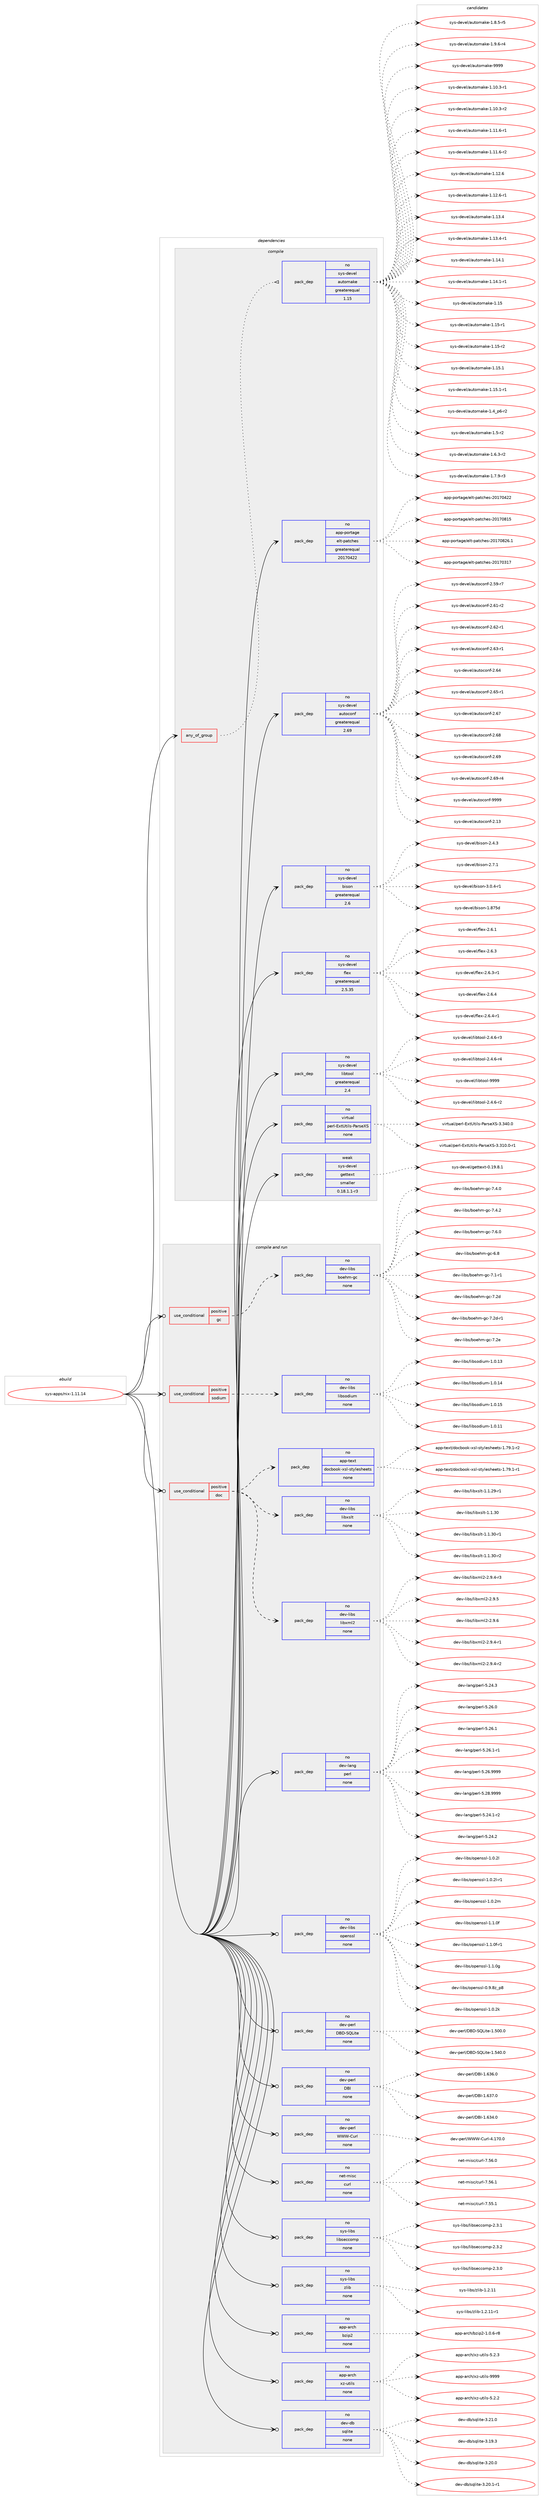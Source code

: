digraph prolog {

# *************
# Graph options
# *************

newrank=true;
concentrate=true;
compound=true;
graph [rankdir=LR,fontname=Helvetica,fontsize=10,ranksep=1.5];#, ranksep=2.5, nodesep=0.2];
edge  [arrowhead=vee];
node  [fontname=Helvetica,fontsize=10];

# **********
# The ebuild
# **********

subgraph cluster_leftcol {
color=gray;
rank=same;
label=<<i>ebuild</i>>;
id [label="sys-apps/nix-1.11.14", color=red, width=4, href="../sys-apps/nix-1.11.14.svg"];
}

# ****************
# The dependencies
# ****************

subgraph cluster_midcol {
color=gray;
label=<<i>dependencies</i>>;
subgraph cluster_compile {
fillcolor="#eeeeee";
style=filled;
label=<<i>compile</i>>;
subgraph any7864 {
dependency470628 [label=<<TABLE BORDER="0" CELLBORDER="1" CELLSPACING="0" CELLPADDING="4"><TR><TD CELLPADDING="10">any_of_group</TD></TR></TABLE>>, shape=none, color=red];subgraph pack349206 {
dependency470629 [label=<<TABLE BORDER="0" CELLBORDER="1" CELLSPACING="0" CELLPADDING="4" WIDTH="220"><TR><TD ROWSPAN="6" CELLPADDING="30">pack_dep</TD></TR><TR><TD WIDTH="110">no</TD></TR><TR><TD>sys-devel</TD></TR><TR><TD>automake</TD></TR><TR><TD>greaterequal</TD></TR><TR><TD>1.15</TD></TR></TABLE>>, shape=none, color=blue];
}
dependency470628:e -> dependency470629:w [weight=20,style="dotted",arrowhead="oinv"];
}
id:e -> dependency470628:w [weight=20,style="solid",arrowhead="vee"];
subgraph pack349207 {
dependency470630 [label=<<TABLE BORDER="0" CELLBORDER="1" CELLSPACING="0" CELLPADDING="4" WIDTH="220"><TR><TD ROWSPAN="6" CELLPADDING="30">pack_dep</TD></TR><TR><TD WIDTH="110">no</TD></TR><TR><TD>app-portage</TD></TR><TR><TD>elt-patches</TD></TR><TR><TD>greaterequal</TD></TR><TR><TD>20170422</TD></TR></TABLE>>, shape=none, color=blue];
}
id:e -> dependency470630:w [weight=20,style="solid",arrowhead="vee"];
subgraph pack349208 {
dependency470631 [label=<<TABLE BORDER="0" CELLBORDER="1" CELLSPACING="0" CELLPADDING="4" WIDTH="220"><TR><TD ROWSPAN="6" CELLPADDING="30">pack_dep</TD></TR><TR><TD WIDTH="110">no</TD></TR><TR><TD>sys-devel</TD></TR><TR><TD>autoconf</TD></TR><TR><TD>greaterequal</TD></TR><TR><TD>2.69</TD></TR></TABLE>>, shape=none, color=blue];
}
id:e -> dependency470631:w [weight=20,style="solid",arrowhead="vee"];
subgraph pack349209 {
dependency470632 [label=<<TABLE BORDER="0" CELLBORDER="1" CELLSPACING="0" CELLPADDING="4" WIDTH="220"><TR><TD ROWSPAN="6" CELLPADDING="30">pack_dep</TD></TR><TR><TD WIDTH="110">no</TD></TR><TR><TD>sys-devel</TD></TR><TR><TD>bison</TD></TR><TR><TD>greaterequal</TD></TR><TR><TD>2.6</TD></TR></TABLE>>, shape=none, color=blue];
}
id:e -> dependency470632:w [weight=20,style="solid",arrowhead="vee"];
subgraph pack349210 {
dependency470633 [label=<<TABLE BORDER="0" CELLBORDER="1" CELLSPACING="0" CELLPADDING="4" WIDTH="220"><TR><TD ROWSPAN="6" CELLPADDING="30">pack_dep</TD></TR><TR><TD WIDTH="110">no</TD></TR><TR><TD>sys-devel</TD></TR><TR><TD>flex</TD></TR><TR><TD>greaterequal</TD></TR><TR><TD>2.5.35</TD></TR></TABLE>>, shape=none, color=blue];
}
id:e -> dependency470633:w [weight=20,style="solid",arrowhead="vee"];
subgraph pack349211 {
dependency470634 [label=<<TABLE BORDER="0" CELLBORDER="1" CELLSPACING="0" CELLPADDING="4" WIDTH="220"><TR><TD ROWSPAN="6" CELLPADDING="30">pack_dep</TD></TR><TR><TD WIDTH="110">no</TD></TR><TR><TD>sys-devel</TD></TR><TR><TD>libtool</TD></TR><TR><TD>greaterequal</TD></TR><TR><TD>2.4</TD></TR></TABLE>>, shape=none, color=blue];
}
id:e -> dependency470634:w [weight=20,style="solid",arrowhead="vee"];
subgraph pack349212 {
dependency470635 [label=<<TABLE BORDER="0" CELLBORDER="1" CELLSPACING="0" CELLPADDING="4" WIDTH="220"><TR><TD ROWSPAN="6" CELLPADDING="30">pack_dep</TD></TR><TR><TD WIDTH="110">no</TD></TR><TR><TD>virtual</TD></TR><TR><TD>perl-ExtUtils-ParseXS</TD></TR><TR><TD>none</TD></TR><TR><TD></TD></TR></TABLE>>, shape=none, color=blue];
}
id:e -> dependency470635:w [weight=20,style="solid",arrowhead="vee"];
subgraph pack349213 {
dependency470636 [label=<<TABLE BORDER="0" CELLBORDER="1" CELLSPACING="0" CELLPADDING="4" WIDTH="220"><TR><TD ROWSPAN="6" CELLPADDING="30">pack_dep</TD></TR><TR><TD WIDTH="110">weak</TD></TR><TR><TD>sys-devel</TD></TR><TR><TD>gettext</TD></TR><TR><TD>smaller</TD></TR><TR><TD>0.18.1.1-r3</TD></TR></TABLE>>, shape=none, color=blue];
}
id:e -> dependency470636:w [weight=20,style="solid",arrowhead="vee"];
}
subgraph cluster_compileandrun {
fillcolor="#eeeeee";
style=filled;
label=<<i>compile and run</i>>;
subgraph cond113303 {
dependency470637 [label=<<TABLE BORDER="0" CELLBORDER="1" CELLSPACING="0" CELLPADDING="4"><TR><TD ROWSPAN="3" CELLPADDING="10">use_conditional</TD></TR><TR><TD>positive</TD></TR><TR><TD>doc</TD></TR></TABLE>>, shape=none, color=red];
subgraph pack349214 {
dependency470638 [label=<<TABLE BORDER="0" CELLBORDER="1" CELLSPACING="0" CELLPADDING="4" WIDTH="220"><TR><TD ROWSPAN="6" CELLPADDING="30">pack_dep</TD></TR><TR><TD WIDTH="110">no</TD></TR><TR><TD>dev-libs</TD></TR><TR><TD>libxml2</TD></TR><TR><TD>none</TD></TR><TR><TD></TD></TR></TABLE>>, shape=none, color=blue];
}
dependency470637:e -> dependency470638:w [weight=20,style="dashed",arrowhead="vee"];
subgraph pack349215 {
dependency470639 [label=<<TABLE BORDER="0" CELLBORDER="1" CELLSPACING="0" CELLPADDING="4" WIDTH="220"><TR><TD ROWSPAN="6" CELLPADDING="30">pack_dep</TD></TR><TR><TD WIDTH="110">no</TD></TR><TR><TD>dev-libs</TD></TR><TR><TD>libxslt</TD></TR><TR><TD>none</TD></TR><TR><TD></TD></TR></TABLE>>, shape=none, color=blue];
}
dependency470637:e -> dependency470639:w [weight=20,style="dashed",arrowhead="vee"];
subgraph pack349216 {
dependency470640 [label=<<TABLE BORDER="0" CELLBORDER="1" CELLSPACING="0" CELLPADDING="4" WIDTH="220"><TR><TD ROWSPAN="6" CELLPADDING="30">pack_dep</TD></TR><TR><TD WIDTH="110">no</TD></TR><TR><TD>app-text</TD></TR><TR><TD>docbook-xsl-stylesheets</TD></TR><TR><TD>none</TD></TR><TR><TD></TD></TR></TABLE>>, shape=none, color=blue];
}
dependency470637:e -> dependency470640:w [weight=20,style="dashed",arrowhead="vee"];
}
id:e -> dependency470637:w [weight=20,style="solid",arrowhead="odotvee"];
subgraph cond113304 {
dependency470641 [label=<<TABLE BORDER="0" CELLBORDER="1" CELLSPACING="0" CELLPADDING="4"><TR><TD ROWSPAN="3" CELLPADDING="10">use_conditional</TD></TR><TR><TD>positive</TD></TR><TR><TD>gc</TD></TR></TABLE>>, shape=none, color=red];
subgraph pack349217 {
dependency470642 [label=<<TABLE BORDER="0" CELLBORDER="1" CELLSPACING="0" CELLPADDING="4" WIDTH="220"><TR><TD ROWSPAN="6" CELLPADDING="30">pack_dep</TD></TR><TR><TD WIDTH="110">no</TD></TR><TR><TD>dev-libs</TD></TR><TR><TD>boehm-gc</TD></TR><TR><TD>none</TD></TR><TR><TD></TD></TR></TABLE>>, shape=none, color=blue];
}
dependency470641:e -> dependency470642:w [weight=20,style="dashed",arrowhead="vee"];
}
id:e -> dependency470641:w [weight=20,style="solid",arrowhead="odotvee"];
subgraph cond113305 {
dependency470643 [label=<<TABLE BORDER="0" CELLBORDER="1" CELLSPACING="0" CELLPADDING="4"><TR><TD ROWSPAN="3" CELLPADDING="10">use_conditional</TD></TR><TR><TD>positive</TD></TR><TR><TD>sodium</TD></TR></TABLE>>, shape=none, color=red];
subgraph pack349218 {
dependency470644 [label=<<TABLE BORDER="0" CELLBORDER="1" CELLSPACING="0" CELLPADDING="4" WIDTH="220"><TR><TD ROWSPAN="6" CELLPADDING="30">pack_dep</TD></TR><TR><TD WIDTH="110">no</TD></TR><TR><TD>dev-libs</TD></TR><TR><TD>libsodium</TD></TR><TR><TD>none</TD></TR><TR><TD></TD></TR></TABLE>>, shape=none, color=blue];
}
dependency470643:e -> dependency470644:w [weight=20,style="dashed",arrowhead="vee"];
}
id:e -> dependency470643:w [weight=20,style="solid",arrowhead="odotvee"];
subgraph pack349219 {
dependency470645 [label=<<TABLE BORDER="0" CELLBORDER="1" CELLSPACING="0" CELLPADDING="4" WIDTH="220"><TR><TD ROWSPAN="6" CELLPADDING="30">pack_dep</TD></TR><TR><TD WIDTH="110">no</TD></TR><TR><TD>app-arch</TD></TR><TR><TD>bzip2</TD></TR><TR><TD>none</TD></TR><TR><TD></TD></TR></TABLE>>, shape=none, color=blue];
}
id:e -> dependency470645:w [weight=20,style="solid",arrowhead="odotvee"];
subgraph pack349220 {
dependency470646 [label=<<TABLE BORDER="0" CELLBORDER="1" CELLSPACING="0" CELLPADDING="4" WIDTH="220"><TR><TD ROWSPAN="6" CELLPADDING="30">pack_dep</TD></TR><TR><TD WIDTH="110">no</TD></TR><TR><TD>app-arch</TD></TR><TR><TD>xz-utils</TD></TR><TR><TD>none</TD></TR><TR><TD></TD></TR></TABLE>>, shape=none, color=blue];
}
id:e -> dependency470646:w [weight=20,style="solid",arrowhead="odotvee"];
subgraph pack349221 {
dependency470647 [label=<<TABLE BORDER="0" CELLBORDER="1" CELLSPACING="0" CELLPADDING="4" WIDTH="220"><TR><TD ROWSPAN="6" CELLPADDING="30">pack_dep</TD></TR><TR><TD WIDTH="110">no</TD></TR><TR><TD>dev-db</TD></TR><TR><TD>sqlite</TD></TR><TR><TD>none</TD></TR><TR><TD></TD></TR></TABLE>>, shape=none, color=blue];
}
id:e -> dependency470647:w [weight=20,style="solid",arrowhead="odotvee"];
subgraph pack349222 {
dependency470648 [label=<<TABLE BORDER="0" CELLBORDER="1" CELLSPACING="0" CELLPADDING="4" WIDTH="220"><TR><TD ROWSPAN="6" CELLPADDING="30">pack_dep</TD></TR><TR><TD WIDTH="110">no</TD></TR><TR><TD>dev-lang</TD></TR><TR><TD>perl</TD></TR><TR><TD>none</TD></TR><TR><TD></TD></TR></TABLE>>, shape=none, color=blue];
}
id:e -> dependency470648:w [weight=20,style="solid",arrowhead="odotvee"];
subgraph pack349223 {
dependency470649 [label=<<TABLE BORDER="0" CELLBORDER="1" CELLSPACING="0" CELLPADDING="4" WIDTH="220"><TR><TD ROWSPAN="6" CELLPADDING="30">pack_dep</TD></TR><TR><TD WIDTH="110">no</TD></TR><TR><TD>dev-libs</TD></TR><TR><TD>openssl</TD></TR><TR><TD>none</TD></TR><TR><TD></TD></TR></TABLE>>, shape=none, color=blue];
}
id:e -> dependency470649:w [weight=20,style="solid",arrowhead="odotvee"];
subgraph pack349224 {
dependency470650 [label=<<TABLE BORDER="0" CELLBORDER="1" CELLSPACING="0" CELLPADDING="4" WIDTH="220"><TR><TD ROWSPAN="6" CELLPADDING="30">pack_dep</TD></TR><TR><TD WIDTH="110">no</TD></TR><TR><TD>dev-perl</TD></TR><TR><TD>DBD-SQLite</TD></TR><TR><TD>none</TD></TR><TR><TD></TD></TR></TABLE>>, shape=none, color=blue];
}
id:e -> dependency470650:w [weight=20,style="solid",arrowhead="odotvee"];
subgraph pack349225 {
dependency470651 [label=<<TABLE BORDER="0" CELLBORDER="1" CELLSPACING="0" CELLPADDING="4" WIDTH="220"><TR><TD ROWSPAN="6" CELLPADDING="30">pack_dep</TD></TR><TR><TD WIDTH="110">no</TD></TR><TR><TD>dev-perl</TD></TR><TR><TD>DBI</TD></TR><TR><TD>none</TD></TR><TR><TD></TD></TR></TABLE>>, shape=none, color=blue];
}
id:e -> dependency470651:w [weight=20,style="solid",arrowhead="odotvee"];
subgraph pack349226 {
dependency470652 [label=<<TABLE BORDER="0" CELLBORDER="1" CELLSPACING="0" CELLPADDING="4" WIDTH="220"><TR><TD ROWSPAN="6" CELLPADDING="30">pack_dep</TD></TR><TR><TD WIDTH="110">no</TD></TR><TR><TD>dev-perl</TD></TR><TR><TD>WWW-Curl</TD></TR><TR><TD>none</TD></TR><TR><TD></TD></TR></TABLE>>, shape=none, color=blue];
}
id:e -> dependency470652:w [weight=20,style="solid",arrowhead="odotvee"];
subgraph pack349227 {
dependency470653 [label=<<TABLE BORDER="0" CELLBORDER="1" CELLSPACING="0" CELLPADDING="4" WIDTH="220"><TR><TD ROWSPAN="6" CELLPADDING="30">pack_dep</TD></TR><TR><TD WIDTH="110">no</TD></TR><TR><TD>net-misc</TD></TR><TR><TD>curl</TD></TR><TR><TD>none</TD></TR><TR><TD></TD></TR></TABLE>>, shape=none, color=blue];
}
id:e -> dependency470653:w [weight=20,style="solid",arrowhead="odotvee"];
subgraph pack349228 {
dependency470654 [label=<<TABLE BORDER="0" CELLBORDER="1" CELLSPACING="0" CELLPADDING="4" WIDTH="220"><TR><TD ROWSPAN="6" CELLPADDING="30">pack_dep</TD></TR><TR><TD WIDTH="110">no</TD></TR><TR><TD>sys-libs</TD></TR><TR><TD>libseccomp</TD></TR><TR><TD>none</TD></TR><TR><TD></TD></TR></TABLE>>, shape=none, color=blue];
}
id:e -> dependency470654:w [weight=20,style="solid",arrowhead="odotvee"];
subgraph pack349229 {
dependency470655 [label=<<TABLE BORDER="0" CELLBORDER="1" CELLSPACING="0" CELLPADDING="4" WIDTH="220"><TR><TD ROWSPAN="6" CELLPADDING="30">pack_dep</TD></TR><TR><TD WIDTH="110">no</TD></TR><TR><TD>sys-libs</TD></TR><TR><TD>zlib</TD></TR><TR><TD>none</TD></TR><TR><TD></TD></TR></TABLE>>, shape=none, color=blue];
}
id:e -> dependency470655:w [weight=20,style="solid",arrowhead="odotvee"];
}
subgraph cluster_run {
fillcolor="#eeeeee";
style=filled;
label=<<i>run</i>>;
}
}

# **************
# The candidates
# **************

subgraph cluster_choices {
rank=same;
color=gray;
label=<<i>candidates</i>>;

subgraph choice349206 {
color=black;
nodesep=1;
choice11512111545100101118101108479711711611110997107101454946494846514511449 [label="sys-devel/automake-1.10.3-r1", color=red, width=4,href="../sys-devel/automake-1.10.3-r1.svg"];
choice11512111545100101118101108479711711611110997107101454946494846514511450 [label="sys-devel/automake-1.10.3-r2", color=red, width=4,href="../sys-devel/automake-1.10.3-r2.svg"];
choice11512111545100101118101108479711711611110997107101454946494946544511449 [label="sys-devel/automake-1.11.6-r1", color=red, width=4,href="../sys-devel/automake-1.11.6-r1.svg"];
choice11512111545100101118101108479711711611110997107101454946494946544511450 [label="sys-devel/automake-1.11.6-r2", color=red, width=4,href="../sys-devel/automake-1.11.6-r2.svg"];
choice1151211154510010111810110847971171161111099710710145494649504654 [label="sys-devel/automake-1.12.6", color=red, width=4,href="../sys-devel/automake-1.12.6.svg"];
choice11512111545100101118101108479711711611110997107101454946495046544511449 [label="sys-devel/automake-1.12.6-r1", color=red, width=4,href="../sys-devel/automake-1.12.6-r1.svg"];
choice1151211154510010111810110847971171161111099710710145494649514652 [label="sys-devel/automake-1.13.4", color=red, width=4,href="../sys-devel/automake-1.13.4.svg"];
choice11512111545100101118101108479711711611110997107101454946495146524511449 [label="sys-devel/automake-1.13.4-r1", color=red, width=4,href="../sys-devel/automake-1.13.4-r1.svg"];
choice1151211154510010111810110847971171161111099710710145494649524649 [label="sys-devel/automake-1.14.1", color=red, width=4,href="../sys-devel/automake-1.14.1.svg"];
choice11512111545100101118101108479711711611110997107101454946495246494511449 [label="sys-devel/automake-1.14.1-r1", color=red, width=4,href="../sys-devel/automake-1.14.1-r1.svg"];
choice115121115451001011181011084797117116111109971071014549464953 [label="sys-devel/automake-1.15", color=red, width=4,href="../sys-devel/automake-1.15.svg"];
choice1151211154510010111810110847971171161111099710710145494649534511449 [label="sys-devel/automake-1.15-r1", color=red, width=4,href="../sys-devel/automake-1.15-r1.svg"];
choice1151211154510010111810110847971171161111099710710145494649534511450 [label="sys-devel/automake-1.15-r2", color=red, width=4,href="../sys-devel/automake-1.15-r2.svg"];
choice1151211154510010111810110847971171161111099710710145494649534649 [label="sys-devel/automake-1.15.1", color=red, width=4,href="../sys-devel/automake-1.15.1.svg"];
choice11512111545100101118101108479711711611110997107101454946495346494511449 [label="sys-devel/automake-1.15.1-r1", color=red, width=4,href="../sys-devel/automake-1.15.1-r1.svg"];
choice115121115451001011181011084797117116111109971071014549465295112544511450 [label="sys-devel/automake-1.4_p6-r2", color=red, width=4,href="../sys-devel/automake-1.4_p6-r2.svg"];
choice11512111545100101118101108479711711611110997107101454946534511450 [label="sys-devel/automake-1.5-r2", color=red, width=4,href="../sys-devel/automake-1.5-r2.svg"];
choice115121115451001011181011084797117116111109971071014549465446514511450 [label="sys-devel/automake-1.6.3-r2", color=red, width=4,href="../sys-devel/automake-1.6.3-r2.svg"];
choice115121115451001011181011084797117116111109971071014549465546574511451 [label="sys-devel/automake-1.7.9-r3", color=red, width=4,href="../sys-devel/automake-1.7.9-r3.svg"];
choice115121115451001011181011084797117116111109971071014549465646534511453 [label="sys-devel/automake-1.8.5-r5", color=red, width=4,href="../sys-devel/automake-1.8.5-r5.svg"];
choice115121115451001011181011084797117116111109971071014549465746544511452 [label="sys-devel/automake-1.9.6-r4", color=red, width=4,href="../sys-devel/automake-1.9.6-r4.svg"];
choice115121115451001011181011084797117116111109971071014557575757 [label="sys-devel/automake-9999", color=red, width=4,href="../sys-devel/automake-9999.svg"];
dependency470629:e -> choice11512111545100101118101108479711711611110997107101454946494846514511449:w [style=dotted,weight="100"];
dependency470629:e -> choice11512111545100101118101108479711711611110997107101454946494846514511450:w [style=dotted,weight="100"];
dependency470629:e -> choice11512111545100101118101108479711711611110997107101454946494946544511449:w [style=dotted,weight="100"];
dependency470629:e -> choice11512111545100101118101108479711711611110997107101454946494946544511450:w [style=dotted,weight="100"];
dependency470629:e -> choice1151211154510010111810110847971171161111099710710145494649504654:w [style=dotted,weight="100"];
dependency470629:e -> choice11512111545100101118101108479711711611110997107101454946495046544511449:w [style=dotted,weight="100"];
dependency470629:e -> choice1151211154510010111810110847971171161111099710710145494649514652:w [style=dotted,weight="100"];
dependency470629:e -> choice11512111545100101118101108479711711611110997107101454946495146524511449:w [style=dotted,weight="100"];
dependency470629:e -> choice1151211154510010111810110847971171161111099710710145494649524649:w [style=dotted,weight="100"];
dependency470629:e -> choice11512111545100101118101108479711711611110997107101454946495246494511449:w [style=dotted,weight="100"];
dependency470629:e -> choice115121115451001011181011084797117116111109971071014549464953:w [style=dotted,weight="100"];
dependency470629:e -> choice1151211154510010111810110847971171161111099710710145494649534511449:w [style=dotted,weight="100"];
dependency470629:e -> choice1151211154510010111810110847971171161111099710710145494649534511450:w [style=dotted,weight="100"];
dependency470629:e -> choice1151211154510010111810110847971171161111099710710145494649534649:w [style=dotted,weight="100"];
dependency470629:e -> choice11512111545100101118101108479711711611110997107101454946495346494511449:w [style=dotted,weight="100"];
dependency470629:e -> choice115121115451001011181011084797117116111109971071014549465295112544511450:w [style=dotted,weight="100"];
dependency470629:e -> choice11512111545100101118101108479711711611110997107101454946534511450:w [style=dotted,weight="100"];
dependency470629:e -> choice115121115451001011181011084797117116111109971071014549465446514511450:w [style=dotted,weight="100"];
dependency470629:e -> choice115121115451001011181011084797117116111109971071014549465546574511451:w [style=dotted,weight="100"];
dependency470629:e -> choice115121115451001011181011084797117116111109971071014549465646534511453:w [style=dotted,weight="100"];
dependency470629:e -> choice115121115451001011181011084797117116111109971071014549465746544511452:w [style=dotted,weight="100"];
dependency470629:e -> choice115121115451001011181011084797117116111109971071014557575757:w [style=dotted,weight="100"];
}
subgraph choice349207 {
color=black;
nodesep=1;
choice97112112451121111141169710310147101108116451129711699104101115455048495548514955 [label="app-portage/elt-patches-20170317", color=red, width=4,href="../app-portage/elt-patches-20170317.svg"];
choice97112112451121111141169710310147101108116451129711699104101115455048495548525050 [label="app-portage/elt-patches-20170422", color=red, width=4,href="../app-portage/elt-patches-20170422.svg"];
choice97112112451121111141169710310147101108116451129711699104101115455048495548564953 [label="app-portage/elt-patches-20170815", color=red, width=4,href="../app-portage/elt-patches-20170815.svg"];
choice971121124511211111411697103101471011081164511297116991041011154550484955485650544649 [label="app-portage/elt-patches-20170826.1", color=red, width=4,href="../app-portage/elt-patches-20170826.1.svg"];
dependency470630:e -> choice97112112451121111141169710310147101108116451129711699104101115455048495548514955:w [style=dotted,weight="100"];
dependency470630:e -> choice97112112451121111141169710310147101108116451129711699104101115455048495548525050:w [style=dotted,weight="100"];
dependency470630:e -> choice97112112451121111141169710310147101108116451129711699104101115455048495548564953:w [style=dotted,weight="100"];
dependency470630:e -> choice971121124511211111411697103101471011081164511297116991041011154550484955485650544649:w [style=dotted,weight="100"];
}
subgraph choice349208 {
color=black;
nodesep=1;
choice115121115451001011181011084797117116111991111101024550464951 [label="sys-devel/autoconf-2.13", color=red, width=4,href="../sys-devel/autoconf-2.13.svg"];
choice1151211154510010111810110847971171161119911111010245504653574511455 [label="sys-devel/autoconf-2.59-r7", color=red, width=4,href="../sys-devel/autoconf-2.59-r7.svg"];
choice1151211154510010111810110847971171161119911111010245504654494511450 [label="sys-devel/autoconf-2.61-r2", color=red, width=4,href="../sys-devel/autoconf-2.61-r2.svg"];
choice1151211154510010111810110847971171161119911111010245504654504511449 [label="sys-devel/autoconf-2.62-r1", color=red, width=4,href="../sys-devel/autoconf-2.62-r1.svg"];
choice1151211154510010111810110847971171161119911111010245504654514511449 [label="sys-devel/autoconf-2.63-r1", color=red, width=4,href="../sys-devel/autoconf-2.63-r1.svg"];
choice115121115451001011181011084797117116111991111101024550465452 [label="sys-devel/autoconf-2.64", color=red, width=4,href="../sys-devel/autoconf-2.64.svg"];
choice1151211154510010111810110847971171161119911111010245504654534511449 [label="sys-devel/autoconf-2.65-r1", color=red, width=4,href="../sys-devel/autoconf-2.65-r1.svg"];
choice115121115451001011181011084797117116111991111101024550465455 [label="sys-devel/autoconf-2.67", color=red, width=4,href="../sys-devel/autoconf-2.67.svg"];
choice115121115451001011181011084797117116111991111101024550465456 [label="sys-devel/autoconf-2.68", color=red, width=4,href="../sys-devel/autoconf-2.68.svg"];
choice115121115451001011181011084797117116111991111101024550465457 [label="sys-devel/autoconf-2.69", color=red, width=4,href="../sys-devel/autoconf-2.69.svg"];
choice1151211154510010111810110847971171161119911111010245504654574511452 [label="sys-devel/autoconf-2.69-r4", color=red, width=4,href="../sys-devel/autoconf-2.69-r4.svg"];
choice115121115451001011181011084797117116111991111101024557575757 [label="sys-devel/autoconf-9999", color=red, width=4,href="../sys-devel/autoconf-9999.svg"];
dependency470631:e -> choice115121115451001011181011084797117116111991111101024550464951:w [style=dotted,weight="100"];
dependency470631:e -> choice1151211154510010111810110847971171161119911111010245504653574511455:w [style=dotted,weight="100"];
dependency470631:e -> choice1151211154510010111810110847971171161119911111010245504654494511450:w [style=dotted,weight="100"];
dependency470631:e -> choice1151211154510010111810110847971171161119911111010245504654504511449:w [style=dotted,weight="100"];
dependency470631:e -> choice1151211154510010111810110847971171161119911111010245504654514511449:w [style=dotted,weight="100"];
dependency470631:e -> choice115121115451001011181011084797117116111991111101024550465452:w [style=dotted,weight="100"];
dependency470631:e -> choice1151211154510010111810110847971171161119911111010245504654534511449:w [style=dotted,weight="100"];
dependency470631:e -> choice115121115451001011181011084797117116111991111101024550465455:w [style=dotted,weight="100"];
dependency470631:e -> choice115121115451001011181011084797117116111991111101024550465456:w [style=dotted,weight="100"];
dependency470631:e -> choice115121115451001011181011084797117116111991111101024550465457:w [style=dotted,weight="100"];
dependency470631:e -> choice1151211154510010111810110847971171161119911111010245504654574511452:w [style=dotted,weight="100"];
dependency470631:e -> choice115121115451001011181011084797117116111991111101024557575757:w [style=dotted,weight="100"];
}
subgraph choice349209 {
color=black;
nodesep=1;
choice115121115451001011181011084798105115111110454946565553100 [label="sys-devel/bison-1.875d", color=red, width=4,href="../sys-devel/bison-1.875d.svg"];
choice115121115451001011181011084798105115111110455046524651 [label="sys-devel/bison-2.4.3", color=red, width=4,href="../sys-devel/bison-2.4.3.svg"];
choice115121115451001011181011084798105115111110455046554649 [label="sys-devel/bison-2.7.1", color=red, width=4,href="../sys-devel/bison-2.7.1.svg"];
choice1151211154510010111810110847981051151111104551464846524511449 [label="sys-devel/bison-3.0.4-r1", color=red, width=4,href="../sys-devel/bison-3.0.4-r1.svg"];
dependency470632:e -> choice115121115451001011181011084798105115111110454946565553100:w [style=dotted,weight="100"];
dependency470632:e -> choice115121115451001011181011084798105115111110455046524651:w [style=dotted,weight="100"];
dependency470632:e -> choice115121115451001011181011084798105115111110455046554649:w [style=dotted,weight="100"];
dependency470632:e -> choice1151211154510010111810110847981051151111104551464846524511449:w [style=dotted,weight="100"];
}
subgraph choice349210 {
color=black;
nodesep=1;
choice1151211154510010111810110847102108101120455046544649 [label="sys-devel/flex-2.6.1", color=red, width=4,href="../sys-devel/flex-2.6.1.svg"];
choice1151211154510010111810110847102108101120455046544651 [label="sys-devel/flex-2.6.3", color=red, width=4,href="../sys-devel/flex-2.6.3.svg"];
choice11512111545100101118101108471021081011204550465446514511449 [label="sys-devel/flex-2.6.3-r1", color=red, width=4,href="../sys-devel/flex-2.6.3-r1.svg"];
choice1151211154510010111810110847102108101120455046544652 [label="sys-devel/flex-2.6.4", color=red, width=4,href="../sys-devel/flex-2.6.4.svg"];
choice11512111545100101118101108471021081011204550465446524511449 [label="sys-devel/flex-2.6.4-r1", color=red, width=4,href="../sys-devel/flex-2.6.4-r1.svg"];
dependency470633:e -> choice1151211154510010111810110847102108101120455046544649:w [style=dotted,weight="100"];
dependency470633:e -> choice1151211154510010111810110847102108101120455046544651:w [style=dotted,weight="100"];
dependency470633:e -> choice11512111545100101118101108471021081011204550465446514511449:w [style=dotted,weight="100"];
dependency470633:e -> choice1151211154510010111810110847102108101120455046544652:w [style=dotted,weight="100"];
dependency470633:e -> choice11512111545100101118101108471021081011204550465446524511449:w [style=dotted,weight="100"];
}
subgraph choice349211 {
color=black;
nodesep=1;
choice1151211154510010111810110847108105981161111111084550465246544511450 [label="sys-devel/libtool-2.4.6-r2", color=red, width=4,href="../sys-devel/libtool-2.4.6-r2.svg"];
choice1151211154510010111810110847108105981161111111084550465246544511451 [label="sys-devel/libtool-2.4.6-r3", color=red, width=4,href="../sys-devel/libtool-2.4.6-r3.svg"];
choice1151211154510010111810110847108105981161111111084550465246544511452 [label="sys-devel/libtool-2.4.6-r4", color=red, width=4,href="../sys-devel/libtool-2.4.6-r4.svg"];
choice1151211154510010111810110847108105981161111111084557575757 [label="sys-devel/libtool-9999", color=red, width=4,href="../sys-devel/libtool-9999.svg"];
dependency470634:e -> choice1151211154510010111810110847108105981161111111084550465246544511450:w [style=dotted,weight="100"];
dependency470634:e -> choice1151211154510010111810110847108105981161111111084550465246544511451:w [style=dotted,weight="100"];
dependency470634:e -> choice1151211154510010111810110847108105981161111111084550465246544511452:w [style=dotted,weight="100"];
dependency470634:e -> choice1151211154510010111810110847108105981161111111084557575757:w [style=dotted,weight="100"];
}
subgraph choice349212 {
color=black;
nodesep=1;
choice1181051141161179710847112101114108456912011685116105108115458097114115101888345514651494846484511449 [label="virtual/perl-ExtUtils-ParseXS-3.310.0-r1", color=red, width=4,href="../virtual/perl-ExtUtils-ParseXS-3.310.0-r1.svg"];
choice118105114116117971084711210111410845691201168511610510811545809711411510188834551465152484648 [label="virtual/perl-ExtUtils-ParseXS-3.340.0", color=red, width=4,href="../virtual/perl-ExtUtils-ParseXS-3.340.0.svg"];
dependency470635:e -> choice1181051141161179710847112101114108456912011685116105108115458097114115101888345514651494846484511449:w [style=dotted,weight="100"];
dependency470635:e -> choice118105114116117971084711210111410845691201168511610510811545809711411510188834551465152484648:w [style=dotted,weight="100"];
}
subgraph choice349213 {
color=black;
nodesep=1;
choice1151211154510010111810110847103101116116101120116454846495746564649 [label="sys-devel/gettext-0.19.8.1", color=red, width=4,href="../sys-devel/gettext-0.19.8.1.svg"];
dependency470636:e -> choice1151211154510010111810110847103101116116101120116454846495746564649:w [style=dotted,weight="100"];
}
subgraph choice349214 {
color=black;
nodesep=1;
choice10010111845108105981154710810598120109108504550465746524511449 [label="dev-libs/libxml2-2.9.4-r1", color=red, width=4,href="../dev-libs/libxml2-2.9.4-r1.svg"];
choice10010111845108105981154710810598120109108504550465746524511450 [label="dev-libs/libxml2-2.9.4-r2", color=red, width=4,href="../dev-libs/libxml2-2.9.4-r2.svg"];
choice10010111845108105981154710810598120109108504550465746524511451 [label="dev-libs/libxml2-2.9.4-r3", color=red, width=4,href="../dev-libs/libxml2-2.9.4-r3.svg"];
choice1001011184510810598115471081059812010910850455046574653 [label="dev-libs/libxml2-2.9.5", color=red, width=4,href="../dev-libs/libxml2-2.9.5.svg"];
choice1001011184510810598115471081059812010910850455046574654 [label="dev-libs/libxml2-2.9.6", color=red, width=4,href="../dev-libs/libxml2-2.9.6.svg"];
dependency470638:e -> choice10010111845108105981154710810598120109108504550465746524511449:w [style=dotted,weight="100"];
dependency470638:e -> choice10010111845108105981154710810598120109108504550465746524511450:w [style=dotted,weight="100"];
dependency470638:e -> choice10010111845108105981154710810598120109108504550465746524511451:w [style=dotted,weight="100"];
dependency470638:e -> choice1001011184510810598115471081059812010910850455046574653:w [style=dotted,weight="100"];
dependency470638:e -> choice1001011184510810598115471081059812010910850455046574654:w [style=dotted,weight="100"];
}
subgraph choice349215 {
color=black;
nodesep=1;
choice10010111845108105981154710810598120115108116454946494650574511449 [label="dev-libs/libxslt-1.1.29-r1", color=red, width=4,href="../dev-libs/libxslt-1.1.29-r1.svg"];
choice1001011184510810598115471081059812011510811645494649465148 [label="dev-libs/libxslt-1.1.30", color=red, width=4,href="../dev-libs/libxslt-1.1.30.svg"];
choice10010111845108105981154710810598120115108116454946494651484511449 [label="dev-libs/libxslt-1.1.30-r1", color=red, width=4,href="../dev-libs/libxslt-1.1.30-r1.svg"];
choice10010111845108105981154710810598120115108116454946494651484511450 [label="dev-libs/libxslt-1.1.30-r2", color=red, width=4,href="../dev-libs/libxslt-1.1.30-r2.svg"];
dependency470639:e -> choice10010111845108105981154710810598120115108116454946494650574511449:w [style=dotted,weight="100"];
dependency470639:e -> choice1001011184510810598115471081059812011510811645494649465148:w [style=dotted,weight="100"];
dependency470639:e -> choice10010111845108105981154710810598120115108116454946494651484511449:w [style=dotted,weight="100"];
dependency470639:e -> choice10010111845108105981154710810598120115108116454946494651484511450:w [style=dotted,weight="100"];
}
subgraph choice349216 {
color=black;
nodesep=1;
choice97112112451161011201164710011199981111111074512011510845115116121108101115104101101116115454946555746494511449 [label="app-text/docbook-xsl-stylesheets-1.79.1-r1", color=red, width=4,href="../app-text/docbook-xsl-stylesheets-1.79.1-r1.svg"];
choice97112112451161011201164710011199981111111074512011510845115116121108101115104101101116115454946555746494511450 [label="app-text/docbook-xsl-stylesheets-1.79.1-r2", color=red, width=4,href="../app-text/docbook-xsl-stylesheets-1.79.1-r2.svg"];
dependency470640:e -> choice97112112451161011201164710011199981111111074512011510845115116121108101115104101101116115454946555746494511449:w [style=dotted,weight="100"];
dependency470640:e -> choice97112112451161011201164710011199981111111074512011510845115116121108101115104101101116115454946555746494511450:w [style=dotted,weight="100"];
}
subgraph choice349217 {
color=black;
nodesep=1;
choice10010111845108105981154798111101104109451039945544656 [label="dev-libs/boehm-gc-6.8", color=red, width=4,href="../dev-libs/boehm-gc-6.8.svg"];
choice100101118451081059811547981111011041094510399455546494511449 [label="dev-libs/boehm-gc-7.1-r1", color=red, width=4,href="../dev-libs/boehm-gc-7.1-r1.svg"];
choice10010111845108105981154798111101104109451039945554650100 [label="dev-libs/boehm-gc-7.2d", color=red, width=4,href="../dev-libs/boehm-gc-7.2d.svg"];
choice100101118451081059811547981111011041094510399455546501004511449 [label="dev-libs/boehm-gc-7.2d-r1", color=red, width=4,href="../dev-libs/boehm-gc-7.2d-r1.svg"];
choice10010111845108105981154798111101104109451039945554650101 [label="dev-libs/boehm-gc-7.2e", color=red, width=4,href="../dev-libs/boehm-gc-7.2e.svg"];
choice100101118451081059811547981111011041094510399455546524648 [label="dev-libs/boehm-gc-7.4.0", color=red, width=4,href="../dev-libs/boehm-gc-7.4.0.svg"];
choice100101118451081059811547981111011041094510399455546524650 [label="dev-libs/boehm-gc-7.4.2", color=red, width=4,href="../dev-libs/boehm-gc-7.4.2.svg"];
choice100101118451081059811547981111011041094510399455546544648 [label="dev-libs/boehm-gc-7.6.0", color=red, width=4,href="../dev-libs/boehm-gc-7.6.0.svg"];
dependency470642:e -> choice10010111845108105981154798111101104109451039945544656:w [style=dotted,weight="100"];
dependency470642:e -> choice100101118451081059811547981111011041094510399455546494511449:w [style=dotted,weight="100"];
dependency470642:e -> choice10010111845108105981154798111101104109451039945554650100:w [style=dotted,weight="100"];
dependency470642:e -> choice100101118451081059811547981111011041094510399455546501004511449:w [style=dotted,weight="100"];
dependency470642:e -> choice10010111845108105981154798111101104109451039945554650101:w [style=dotted,weight="100"];
dependency470642:e -> choice100101118451081059811547981111011041094510399455546524648:w [style=dotted,weight="100"];
dependency470642:e -> choice100101118451081059811547981111011041094510399455546524650:w [style=dotted,weight="100"];
dependency470642:e -> choice100101118451081059811547981111011041094510399455546544648:w [style=dotted,weight="100"];
}
subgraph choice349218 {
color=black;
nodesep=1;
choice1001011184510810598115471081059811511110010511710945494648464949 [label="dev-libs/libsodium-1.0.11", color=red, width=4,href="../dev-libs/libsodium-1.0.11.svg"];
choice1001011184510810598115471081059811511110010511710945494648464951 [label="dev-libs/libsodium-1.0.13", color=red, width=4,href="../dev-libs/libsodium-1.0.13.svg"];
choice1001011184510810598115471081059811511110010511710945494648464952 [label="dev-libs/libsodium-1.0.14", color=red, width=4,href="../dev-libs/libsodium-1.0.14.svg"];
choice1001011184510810598115471081059811511110010511710945494648464953 [label="dev-libs/libsodium-1.0.15", color=red, width=4,href="../dev-libs/libsodium-1.0.15.svg"];
dependency470644:e -> choice1001011184510810598115471081059811511110010511710945494648464949:w [style=dotted,weight="100"];
dependency470644:e -> choice1001011184510810598115471081059811511110010511710945494648464951:w [style=dotted,weight="100"];
dependency470644:e -> choice1001011184510810598115471081059811511110010511710945494648464952:w [style=dotted,weight="100"];
dependency470644:e -> choice1001011184510810598115471081059811511110010511710945494648464953:w [style=dotted,weight="100"];
}
subgraph choice349219 {
color=black;
nodesep=1;
choice971121124597114991044798122105112504549464846544511456 [label="app-arch/bzip2-1.0.6-r8", color=red, width=4,href="../app-arch/bzip2-1.0.6-r8.svg"];
dependency470645:e -> choice971121124597114991044798122105112504549464846544511456:w [style=dotted,weight="100"];
}
subgraph choice349220 {
color=black;
nodesep=1;
choice971121124597114991044712012245117116105108115455346504650 [label="app-arch/xz-utils-5.2.2", color=red, width=4,href="../app-arch/xz-utils-5.2.2.svg"];
choice971121124597114991044712012245117116105108115455346504651 [label="app-arch/xz-utils-5.2.3", color=red, width=4,href="../app-arch/xz-utils-5.2.3.svg"];
choice9711211245971149910447120122451171161051081154557575757 [label="app-arch/xz-utils-9999", color=red, width=4,href="../app-arch/xz-utils-9999.svg"];
dependency470646:e -> choice971121124597114991044712012245117116105108115455346504650:w [style=dotted,weight="100"];
dependency470646:e -> choice971121124597114991044712012245117116105108115455346504651:w [style=dotted,weight="100"];
dependency470646:e -> choice9711211245971149910447120122451171161051081154557575757:w [style=dotted,weight="100"];
}
subgraph choice349221 {
color=black;
nodesep=1;
choice10010111845100984711511310810511610145514649574651 [label="dev-db/sqlite-3.19.3", color=red, width=4,href="../dev-db/sqlite-3.19.3.svg"];
choice10010111845100984711511310810511610145514650484648 [label="dev-db/sqlite-3.20.0", color=red, width=4,href="../dev-db/sqlite-3.20.0.svg"];
choice100101118451009847115113108105116101455146504846494511449 [label="dev-db/sqlite-3.20.1-r1", color=red, width=4,href="../dev-db/sqlite-3.20.1-r1.svg"];
choice10010111845100984711511310810511610145514650494648 [label="dev-db/sqlite-3.21.0", color=red, width=4,href="../dev-db/sqlite-3.21.0.svg"];
dependency470647:e -> choice10010111845100984711511310810511610145514649574651:w [style=dotted,weight="100"];
dependency470647:e -> choice10010111845100984711511310810511610145514650484648:w [style=dotted,weight="100"];
dependency470647:e -> choice100101118451009847115113108105116101455146504846494511449:w [style=dotted,weight="100"];
dependency470647:e -> choice10010111845100984711511310810511610145514650494648:w [style=dotted,weight="100"];
}
subgraph choice349222 {
color=black;
nodesep=1;
choice100101118451089711010347112101114108455346505246494511450 [label="dev-lang/perl-5.24.1-r2", color=red, width=4,href="../dev-lang/perl-5.24.1-r2.svg"];
choice10010111845108971101034711210111410845534650524650 [label="dev-lang/perl-5.24.2", color=red, width=4,href="../dev-lang/perl-5.24.2.svg"];
choice10010111845108971101034711210111410845534650524651 [label="dev-lang/perl-5.24.3", color=red, width=4,href="../dev-lang/perl-5.24.3.svg"];
choice10010111845108971101034711210111410845534650544648 [label="dev-lang/perl-5.26.0", color=red, width=4,href="../dev-lang/perl-5.26.0.svg"];
choice10010111845108971101034711210111410845534650544649 [label="dev-lang/perl-5.26.1", color=red, width=4,href="../dev-lang/perl-5.26.1.svg"];
choice100101118451089711010347112101114108455346505446494511449 [label="dev-lang/perl-5.26.1-r1", color=red, width=4,href="../dev-lang/perl-5.26.1-r1.svg"];
choice10010111845108971101034711210111410845534650544657575757 [label="dev-lang/perl-5.26.9999", color=red, width=4,href="../dev-lang/perl-5.26.9999.svg"];
choice10010111845108971101034711210111410845534650564657575757 [label="dev-lang/perl-5.28.9999", color=red, width=4,href="../dev-lang/perl-5.28.9999.svg"];
dependency470648:e -> choice100101118451089711010347112101114108455346505246494511450:w [style=dotted,weight="100"];
dependency470648:e -> choice10010111845108971101034711210111410845534650524650:w [style=dotted,weight="100"];
dependency470648:e -> choice10010111845108971101034711210111410845534650524651:w [style=dotted,weight="100"];
dependency470648:e -> choice10010111845108971101034711210111410845534650544648:w [style=dotted,weight="100"];
dependency470648:e -> choice10010111845108971101034711210111410845534650544649:w [style=dotted,weight="100"];
dependency470648:e -> choice100101118451089711010347112101114108455346505446494511449:w [style=dotted,weight="100"];
dependency470648:e -> choice10010111845108971101034711210111410845534650544657575757:w [style=dotted,weight="100"];
dependency470648:e -> choice10010111845108971101034711210111410845534650564657575757:w [style=dotted,weight="100"];
}
subgraph choice349223 {
color=black;
nodesep=1;
choice1001011184510810598115471111121011101151151084548465746561229511256 [label="dev-libs/openssl-0.9.8z_p8", color=red, width=4,href="../dev-libs/openssl-0.9.8z_p8.svg"];
choice100101118451081059811547111112101110115115108454946484650107 [label="dev-libs/openssl-1.0.2k", color=red, width=4,href="../dev-libs/openssl-1.0.2k.svg"];
choice100101118451081059811547111112101110115115108454946484650108 [label="dev-libs/openssl-1.0.2l", color=red, width=4,href="../dev-libs/openssl-1.0.2l.svg"];
choice1001011184510810598115471111121011101151151084549464846501084511449 [label="dev-libs/openssl-1.0.2l-r1", color=red, width=4,href="../dev-libs/openssl-1.0.2l-r1.svg"];
choice100101118451081059811547111112101110115115108454946484650109 [label="dev-libs/openssl-1.0.2m", color=red, width=4,href="../dev-libs/openssl-1.0.2m.svg"];
choice100101118451081059811547111112101110115115108454946494648102 [label="dev-libs/openssl-1.1.0f", color=red, width=4,href="../dev-libs/openssl-1.1.0f.svg"];
choice1001011184510810598115471111121011101151151084549464946481024511449 [label="dev-libs/openssl-1.1.0f-r1", color=red, width=4,href="../dev-libs/openssl-1.1.0f-r1.svg"];
choice100101118451081059811547111112101110115115108454946494648103 [label="dev-libs/openssl-1.1.0g", color=red, width=4,href="../dev-libs/openssl-1.1.0g.svg"];
dependency470649:e -> choice1001011184510810598115471111121011101151151084548465746561229511256:w [style=dotted,weight="100"];
dependency470649:e -> choice100101118451081059811547111112101110115115108454946484650107:w [style=dotted,weight="100"];
dependency470649:e -> choice100101118451081059811547111112101110115115108454946484650108:w [style=dotted,weight="100"];
dependency470649:e -> choice1001011184510810598115471111121011101151151084549464846501084511449:w [style=dotted,weight="100"];
dependency470649:e -> choice100101118451081059811547111112101110115115108454946484650109:w [style=dotted,weight="100"];
dependency470649:e -> choice100101118451081059811547111112101110115115108454946494648102:w [style=dotted,weight="100"];
dependency470649:e -> choice1001011184510810598115471111121011101151151084549464946481024511449:w [style=dotted,weight="100"];
dependency470649:e -> choice100101118451081059811547111112101110115115108454946494648103:w [style=dotted,weight="100"];
}
subgraph choice349224 {
color=black;
nodesep=1;
choice1001011184511210111410847686668458381761051161014549465348484648 [label="dev-perl/DBD-SQLite-1.500.0", color=red, width=4,href="../dev-perl/DBD-SQLite-1.500.0.svg"];
choice1001011184511210111410847686668458381761051161014549465352484648 [label="dev-perl/DBD-SQLite-1.540.0", color=red, width=4,href="../dev-perl/DBD-SQLite-1.540.0.svg"];
dependency470650:e -> choice1001011184511210111410847686668458381761051161014549465348484648:w [style=dotted,weight="100"];
dependency470650:e -> choice1001011184511210111410847686668458381761051161014549465352484648:w [style=dotted,weight="100"];
}
subgraph choice349225 {
color=black;
nodesep=1;
choice10010111845112101114108476866734549465451524648 [label="dev-perl/DBI-1.634.0", color=red, width=4,href="../dev-perl/DBI-1.634.0.svg"];
choice10010111845112101114108476866734549465451544648 [label="dev-perl/DBI-1.636.0", color=red, width=4,href="../dev-perl/DBI-1.636.0.svg"];
choice10010111845112101114108476866734549465451554648 [label="dev-perl/DBI-1.637.0", color=red, width=4,href="../dev-perl/DBI-1.637.0.svg"];
dependency470651:e -> choice10010111845112101114108476866734549465451524648:w [style=dotted,weight="100"];
dependency470651:e -> choice10010111845112101114108476866734549465451544648:w [style=dotted,weight="100"];
dependency470651:e -> choice10010111845112101114108476866734549465451554648:w [style=dotted,weight="100"];
}
subgraph choice349226 {
color=black;
nodesep=1;
choice100101118451121011141084787878745671171141084552464955484648 [label="dev-perl/WWW-Curl-4.170.0", color=red, width=4,href="../dev-perl/WWW-Curl-4.170.0.svg"];
dependency470652:e -> choice100101118451121011141084787878745671171141084552464955484648:w [style=dotted,weight="100"];
}
subgraph choice349227 {
color=black;
nodesep=1;
choice1101011164510910511599479911711410845554653534649 [label="net-misc/curl-7.55.1", color=red, width=4,href="../net-misc/curl-7.55.1.svg"];
choice1101011164510910511599479911711410845554653544648 [label="net-misc/curl-7.56.0", color=red, width=4,href="../net-misc/curl-7.56.0.svg"];
choice1101011164510910511599479911711410845554653544649 [label="net-misc/curl-7.56.1", color=red, width=4,href="../net-misc/curl-7.56.1.svg"];
dependency470653:e -> choice1101011164510910511599479911711410845554653534649:w [style=dotted,weight="100"];
dependency470653:e -> choice1101011164510910511599479911711410845554653544648:w [style=dotted,weight="100"];
dependency470653:e -> choice1101011164510910511599479911711410845554653544649:w [style=dotted,weight="100"];
}
subgraph choice349228 {
color=black;
nodesep=1;
choice115121115451081059811547108105981151019999111109112455046514648 [label="sys-libs/libseccomp-2.3.0", color=red, width=4,href="../sys-libs/libseccomp-2.3.0.svg"];
choice115121115451081059811547108105981151019999111109112455046514649 [label="sys-libs/libseccomp-2.3.1", color=red, width=4,href="../sys-libs/libseccomp-2.3.1.svg"];
choice115121115451081059811547108105981151019999111109112455046514650 [label="sys-libs/libseccomp-2.3.2", color=red, width=4,href="../sys-libs/libseccomp-2.3.2.svg"];
dependency470654:e -> choice115121115451081059811547108105981151019999111109112455046514648:w [style=dotted,weight="100"];
dependency470654:e -> choice115121115451081059811547108105981151019999111109112455046514649:w [style=dotted,weight="100"];
dependency470654:e -> choice115121115451081059811547108105981151019999111109112455046514650:w [style=dotted,weight="100"];
}
subgraph choice349229 {
color=black;
nodesep=1;
choice1151211154510810598115471221081059845494650464949 [label="sys-libs/zlib-1.2.11", color=red, width=4,href="../sys-libs/zlib-1.2.11.svg"];
choice11512111545108105981154712210810598454946504649494511449 [label="sys-libs/zlib-1.2.11-r1", color=red, width=4,href="../sys-libs/zlib-1.2.11-r1.svg"];
dependency470655:e -> choice1151211154510810598115471221081059845494650464949:w [style=dotted,weight="100"];
dependency470655:e -> choice11512111545108105981154712210810598454946504649494511449:w [style=dotted,weight="100"];
}
}

}
